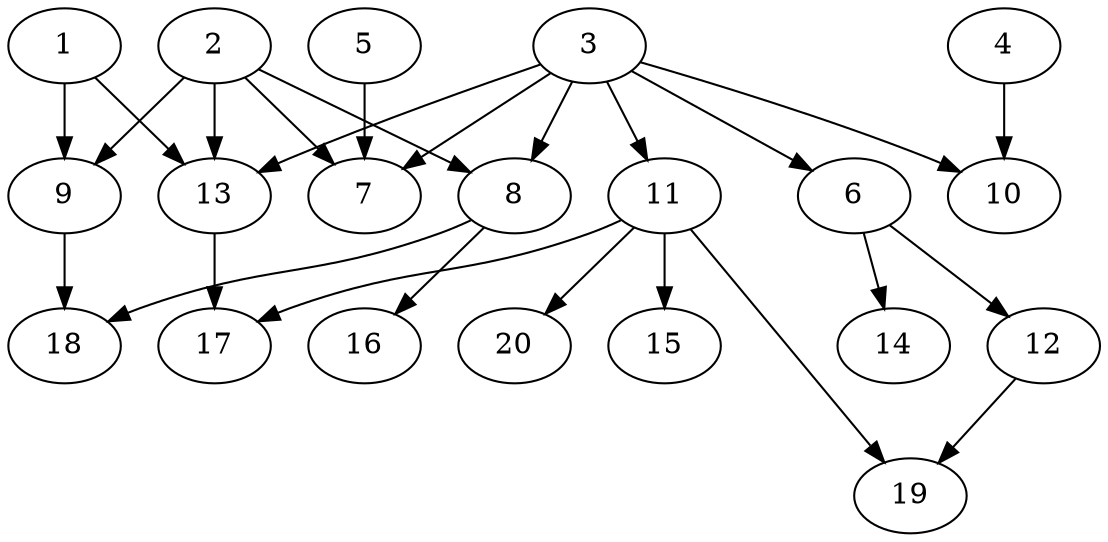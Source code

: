 // DAG automatically generated by daggen at Thu Feb 29 17:35:00 2024
// daggen-master/daggen -n 20 --fat 0.5 --density 0.5 --regular 0.5 --jump 2 --minalpha 20 --maxalpha 50 --dot -o dags/sim_0.dot 
digraph G {
  1 [size="28623984914", alpha="25.92"]
  1 -> 9 [size ="33554432"]
  1 -> 13 [size ="33554432"]
  2 [size="134217728000", alpha="21.77"]
  2 -> 7 [size ="209715200"]
  2 -> 8 [size ="209715200"]
  2 -> 9 [size ="209715200"]
  2 -> 13 [size ="209715200"]
  3 [size="8298018068", alpha="49.87"]
  3 -> 6 [size ="209715200"]
  3 -> 7 [size ="209715200"]
  3 -> 8 [size ="209715200"]
  3 -> 10 [size ="209715200"]
  3 -> 11 [size ="209715200"]
  3 -> 13 [size ="209715200"]
  4 [size="504417629092", alpha="39.81"]
  4 -> 10 [size ="536870912"]
  5 [size="38754937512", alpha="21.39"]
  5 -> 7 [size ="838860800"]
  6 [size="12069954040", alpha="24.15"]
  6 -> 12 [size ="536870912"]
  6 -> 14 [size ="536870912"]
  7 [size="93990271741", alpha="29.15"]
  8 [size="368293445632", alpha="39.15"]
  8 -> 16 [size ="411041792"]
  8 -> 18 [size ="411041792"]
  9 [size="231928233984", alpha="45.05"]
  9 -> 18 [size ="301989888"]
  10 [size="27127960728", alpha="25.64"]
  11 [size="28991029248", alpha="44.19"]
  11 -> 15 [size ="75497472"]
  11 -> 17 [size ="75497472"]
  11 -> 19 [size ="75497472"]
  11 -> 20 [size ="75497472"]
  12 [size="68719476736", alpha="26.09"]
  12 -> 19 [size ="134217728"]
  13 [size="8147261671", alpha="29.00"]
  13 -> 17 [size ="411041792"]
  14 [size="295151996379", alpha="46.09"]
  15 [size="18619840460", alpha="29.37"]
  16 [size="100180147865", alpha="44.60"]
  17 [size="547745613128", alpha="31.31"]
  18 [size="8124378545", alpha="34.70"]
  19 [size="6702889170", alpha="37.89"]
  20 [size="20856921911", alpha="27.56"]
}
